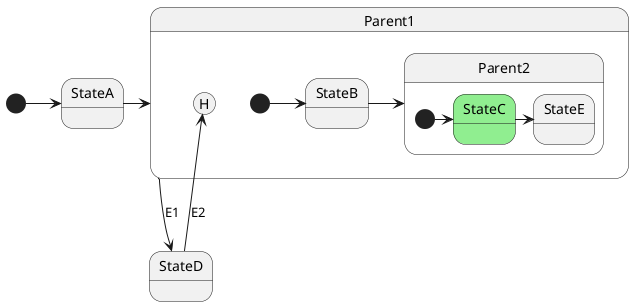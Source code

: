 @startuml

state StateD

[*] -> StateA
StateA -> Parent1

state Parent1 {
    [*] -> StateB
    StateB -> Parent2

    state Parent2 {
        [*] -> StateC
        StateC -> StateE
        state StateC#LightGreen
    }

    StateD -up-> [H]: E2
}

Parent1 -down-> StateD: E1

@enduml